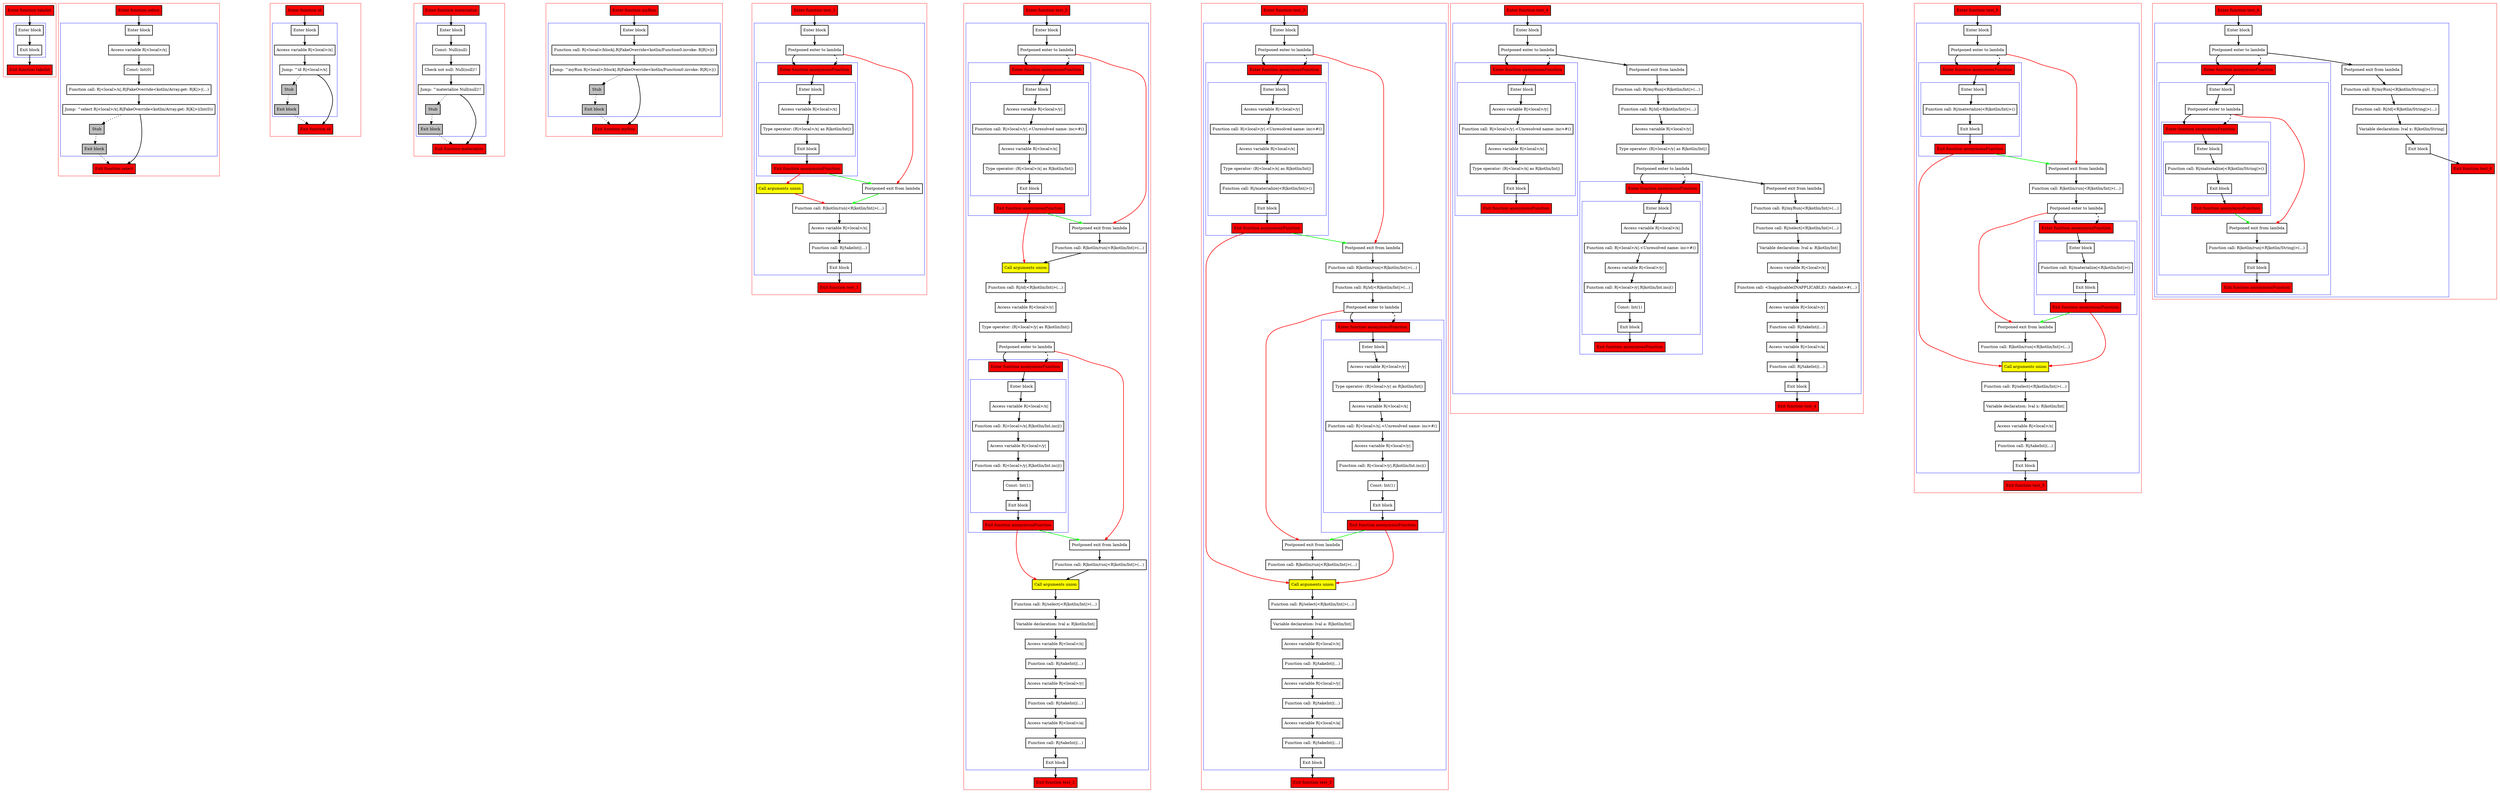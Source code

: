 digraph flowFromInplaceLambda_kt {
    graph [nodesep=3]
    node [shape=box penwidth=2]
    edge [penwidth=2]

    subgraph cluster_0 {
        color=red
        0 [label="Enter function takeInt" style="filled" fillcolor=red];
        subgraph cluster_1 {
            color=blue
            1 [label="Enter block"];
            2 [label="Exit block"];
        }
        3 [label="Exit function takeInt" style="filled" fillcolor=red];
    }
    0 -> {1};
    1 -> {2};
    2 -> {3};

    subgraph cluster_2 {
        color=red
        4 [label="Enter function select" style="filled" fillcolor=red];
        subgraph cluster_3 {
            color=blue
            5 [label="Enter block"];
            6 [label="Access variable R|<local>/x|"];
            7 [label="Const: Int(0)"];
            8 [label="Function call: R|<local>/x|.R|FakeOverride<kotlin/Array.get: R|K|>|(...)"];
            9 [label="Jump: ^select R|<local>/x|.R|FakeOverride<kotlin/Array.get: R|K|>|(Int(0))"];
            10 [label="Stub" style="filled" fillcolor=gray];
            11 [label="Exit block" style="filled" fillcolor=gray];
        }
        12 [label="Exit function select" style="filled" fillcolor=red];
    }
    4 -> {5};
    5 -> {6};
    6 -> {7};
    7 -> {8};
    8 -> {9};
    9 -> {12};
    9 -> {10} [style=dotted];
    10 -> {11} [style=dotted];
    11 -> {12} [style=dotted];

    subgraph cluster_4 {
        color=red
        13 [label="Enter function id" style="filled" fillcolor=red];
        subgraph cluster_5 {
            color=blue
            14 [label="Enter block"];
            15 [label="Access variable R|<local>/x|"];
            16 [label="Jump: ^id R|<local>/x|"];
            17 [label="Stub" style="filled" fillcolor=gray];
            18 [label="Exit block" style="filled" fillcolor=gray];
        }
        19 [label="Exit function id" style="filled" fillcolor=red];
    }
    13 -> {14};
    14 -> {15};
    15 -> {16};
    16 -> {19};
    16 -> {17} [style=dotted];
    17 -> {18} [style=dotted];
    18 -> {19} [style=dotted];

    subgraph cluster_6 {
        color=red
        20 [label="Enter function materialize" style="filled" fillcolor=red];
        subgraph cluster_7 {
            color=blue
            21 [label="Enter block"];
            22 [label="Const: Null(null)"];
            23 [label="Check not null: Null(null)!!"];
            24 [label="Jump: ^materialize Null(null)!!"];
            25 [label="Stub" style="filled" fillcolor=gray];
            26 [label="Exit block" style="filled" fillcolor=gray];
        }
        27 [label="Exit function materialize" style="filled" fillcolor=red];
    }
    20 -> {21};
    21 -> {22};
    22 -> {23};
    23 -> {24};
    24 -> {27};
    24 -> {25} [style=dotted];
    25 -> {26} [style=dotted];
    26 -> {27} [style=dotted];

    subgraph cluster_8 {
        color=red
        28 [label="Enter function myRun" style="filled" fillcolor=red];
        subgraph cluster_9 {
            color=blue
            29 [label="Enter block"];
            30 [label="Function call: R|<local>/block|.R|FakeOverride<kotlin/Function0.invoke: R|R|>|()"];
            31 [label="Jump: ^myRun R|<local>/block|.R|FakeOverride<kotlin/Function0.invoke: R|R|>|()"];
            32 [label="Stub" style="filled" fillcolor=gray];
            33 [label="Exit block" style="filled" fillcolor=gray];
        }
        34 [label="Exit function myRun" style="filled" fillcolor=red];
    }
    28 -> {29};
    29 -> {30};
    30 -> {31};
    31 -> {34};
    31 -> {32} [style=dotted];
    32 -> {33} [style=dotted];
    33 -> {34} [style=dotted];

    subgraph cluster_10 {
        color=red
        35 [label="Enter function test_1" style="filled" fillcolor=red];
        subgraph cluster_11 {
            color=blue
            36 [label="Enter block"];
            37 [label="Postponed enter to lambda"];
            subgraph cluster_12 {
                color=blue
                45 [label="Enter function anonymousFunction" style="filled" fillcolor=red];
                subgraph cluster_13 {
                    color=blue
                    46 [label="Enter block"];
                    47 [label="Access variable R|<local>/x|"];
                    48 [label="Type operator: (R|<local>/x| as R|kotlin/Int|)"];
                    49 [label="Exit block"];
                }
                50 [label="Exit function anonymousFunction" style="filled" fillcolor=red];
            }
            38 [label="Call arguments union" style="filled" fillcolor=yellow];
            39 [label="Postponed exit from lambda"];
            40 [label="Function call: R|kotlin/run|<R|kotlin/Int|>(...)"];
            41 [label="Access variable R|<local>/x|"];
            42 [label="Function call: R|/takeInt|(...)"];
            43 [label="Exit block"];
        }
        44 [label="Exit function test_1" style="filled" fillcolor=red];
    }
    35 -> {36};
    36 -> {37};
    37 -> {45};
    37 -> {39} [color=red];
    37 -> {45} [style=dashed];
    38 -> {40} [color=red];
    39 -> {40} [color=green];
    40 -> {41};
    41 -> {42};
    42 -> {43};
    43 -> {44};
    45 -> {46};
    46 -> {47};
    47 -> {48};
    48 -> {49};
    49 -> {50};
    50 -> {38} [color=red];
    50 -> {39} [color=green];

    subgraph cluster_14 {
        color=red
        51 [label="Enter function test_2" style="filled" fillcolor=red];
        subgraph cluster_15 {
            color=blue
            52 [label="Enter block"];
            53 [label="Postponed enter to lambda"];
            subgraph cluster_16 {
                color=blue
                74 [label="Enter function anonymousFunction" style="filled" fillcolor=red];
                subgraph cluster_17 {
                    color=blue
                    75 [label="Enter block"];
                    76 [label="Access variable R|<local>/y|"];
                    77 [label="Function call: R|<local>/y|.<Unresolved name: inc>#()"];
                    78 [label="Access variable R|<local>/x|"];
                    79 [label="Type operator: (R|<local>/x| as R|kotlin/Int|)"];
                    80 [label="Exit block"];
                }
                81 [label="Exit function anonymousFunction" style="filled" fillcolor=red];
            }
            54 [label="Postponed exit from lambda"];
            55 [label="Function call: R|kotlin/run|<R|kotlin/Int|>(...)"];
            56 [label="Call arguments union" style="filled" fillcolor=yellow];
            57 [label="Function call: R|/id|<R|kotlin/Int|>(...)"];
            58 [label="Access variable R|<local>/y|"];
            59 [label="Type operator: (R|<local>/y| as R|kotlin/Int|)"];
            60 [label="Postponed enter to lambda"];
            subgraph cluster_18 {
                color=blue
                82 [label="Enter function anonymousFunction" style="filled" fillcolor=red];
                subgraph cluster_19 {
                    color=blue
                    83 [label="Enter block"];
                    84 [label="Access variable R|<local>/x|"];
                    85 [label="Function call: R|<local>/x|.R|kotlin/Int.inc|()"];
                    86 [label="Access variable R|<local>/y|"];
                    87 [label="Function call: R|<local>/y|.R|kotlin/Int.inc|()"];
                    88 [label="Const: Int(1)"];
                    89 [label="Exit block"];
                }
                90 [label="Exit function anonymousFunction" style="filled" fillcolor=red];
            }
            61 [label="Postponed exit from lambda"];
            62 [label="Function call: R|kotlin/run|<R|kotlin/Int|>(...)"];
            63 [label="Call arguments union" style="filled" fillcolor=yellow];
            64 [label="Function call: R|/select|<R|kotlin/Int|>(...)"];
            65 [label="Variable declaration: lval a: R|kotlin/Int|"];
            66 [label="Access variable R|<local>/x|"];
            67 [label="Function call: R|/takeInt|(...)"];
            68 [label="Access variable R|<local>/y|"];
            69 [label="Function call: R|/takeInt|(...)"];
            70 [label="Access variable R|<local>/a|"];
            71 [label="Function call: R|/takeInt|(...)"];
            72 [label="Exit block"];
        }
        73 [label="Exit function test_2" style="filled" fillcolor=red];
    }
    51 -> {52};
    52 -> {53};
    53 -> {74};
    53 -> {54} [color=red];
    53 -> {74} [style=dashed];
    54 -> {55};
    55 -> {56};
    56 -> {57};
    57 -> {58};
    58 -> {59};
    59 -> {60};
    60 -> {82};
    60 -> {61} [color=red];
    60 -> {82} [style=dashed];
    61 -> {62};
    62 -> {63};
    63 -> {64};
    64 -> {65};
    65 -> {66};
    66 -> {67};
    67 -> {68};
    68 -> {69};
    69 -> {70};
    70 -> {71};
    71 -> {72};
    72 -> {73};
    74 -> {75};
    75 -> {76};
    76 -> {77};
    77 -> {78};
    78 -> {79};
    79 -> {80};
    80 -> {81};
    81 -> {56} [color=red];
    81 -> {54} [color=green];
    82 -> {83};
    83 -> {84};
    84 -> {85};
    85 -> {86};
    86 -> {87};
    87 -> {88};
    88 -> {89};
    89 -> {90};
    90 -> {63} [color=red];
    90 -> {61} [color=green];

    subgraph cluster_20 {
        color=red
        91 [label="Enter function test_3" style="filled" fillcolor=red];
        subgraph cluster_21 {
            color=blue
            92 [label="Enter block"];
            93 [label="Postponed enter to lambda"];
            subgraph cluster_22 {
                color=blue
                111 [label="Enter function anonymousFunction" style="filled" fillcolor=red];
                subgraph cluster_23 {
                    color=blue
                    112 [label="Enter block"];
                    113 [label="Access variable R|<local>/y|"];
                    114 [label="Function call: R|<local>/y|.<Unresolved name: inc>#()"];
                    115 [label="Access variable R|<local>/x|"];
                    116 [label="Type operator: (R|<local>/x| as R|kotlin/Int|)"];
                    117 [label="Function call: R|/materialize|<R|kotlin/Int|>()"];
                    118 [label="Exit block"];
                }
                119 [label="Exit function anonymousFunction" style="filled" fillcolor=red];
            }
            94 [label="Postponed exit from lambda"];
            95 [label="Function call: R|kotlin/run|<R|kotlin/Int|>(...)"];
            96 [label="Function call: R|/id|<R|kotlin/Int|>(...)"];
            97 [label="Postponed enter to lambda"];
            subgraph cluster_24 {
                color=blue
                120 [label="Enter function anonymousFunction" style="filled" fillcolor=red];
                subgraph cluster_25 {
                    color=blue
                    121 [label="Enter block"];
                    122 [label="Access variable R|<local>/y|"];
                    123 [label="Type operator: (R|<local>/y| as R|kotlin/Int|)"];
                    124 [label="Access variable R|<local>/x|"];
                    125 [label="Function call: R|<local>/x|.<Unresolved name: inc>#()"];
                    126 [label="Access variable R|<local>/y|"];
                    127 [label="Function call: R|<local>/y|.R|kotlin/Int.inc|()"];
                    128 [label="Const: Int(1)"];
                    129 [label="Exit block"];
                }
                130 [label="Exit function anonymousFunction" style="filled" fillcolor=red];
            }
            98 [label="Postponed exit from lambda"];
            99 [label="Function call: R|kotlin/run|<R|kotlin/Int|>(...)"];
            100 [label="Call arguments union" style="filled" fillcolor=yellow];
            101 [label="Function call: R|/select|<R|kotlin/Int|>(...)"];
            102 [label="Variable declaration: lval a: R|kotlin/Int|"];
            103 [label="Access variable R|<local>/x|"];
            104 [label="Function call: R|/takeInt|(...)"];
            105 [label="Access variable R|<local>/y|"];
            106 [label="Function call: R|/takeInt|(...)"];
            107 [label="Access variable R|<local>/a|"];
            108 [label="Function call: R|/takeInt|(...)"];
            109 [label="Exit block"];
        }
        110 [label="Exit function test_3" style="filled" fillcolor=red];
    }
    91 -> {92};
    92 -> {93};
    93 -> {111};
    93 -> {94} [color=red];
    93 -> {111} [style=dashed];
    94 -> {95};
    95 -> {96};
    96 -> {97};
    97 -> {120};
    97 -> {98} [color=red];
    97 -> {120} [style=dashed];
    98 -> {99};
    99 -> {100};
    100 -> {101};
    101 -> {102};
    102 -> {103};
    103 -> {104};
    104 -> {105};
    105 -> {106};
    106 -> {107};
    107 -> {108};
    108 -> {109};
    109 -> {110};
    111 -> {112};
    112 -> {113};
    113 -> {114};
    114 -> {115};
    115 -> {116};
    116 -> {117};
    117 -> {118};
    118 -> {119};
    119 -> {100} [color=red];
    119 -> {94} [color=green];
    120 -> {121};
    121 -> {122};
    122 -> {123};
    123 -> {124};
    124 -> {125};
    125 -> {126};
    126 -> {127};
    127 -> {128};
    128 -> {129};
    129 -> {130};
    130 -> {100} [color=red];
    130 -> {98} [color=green];

    subgraph cluster_26 {
        color=red
        131 [label="Enter function test_4" style="filled" fillcolor=red];
        subgraph cluster_27 {
            color=blue
            132 [label="Enter block"];
            133 [label="Postponed enter to lambda"];
            subgraph cluster_28 {
                color=blue
                152 [label="Enter function anonymousFunction" style="filled" fillcolor=red];
                subgraph cluster_29 {
                    color=blue
                    153 [label="Enter block"];
                    154 [label="Access variable R|<local>/y|"];
                    155 [label="Function call: R|<local>/y|.<Unresolved name: inc>#()"];
                    156 [label="Access variable R|<local>/x|"];
                    157 [label="Type operator: (R|<local>/x| as R|kotlin/Int|)"];
                    158 [label="Exit block"];
                }
                159 [label="Exit function anonymousFunction" style="filled" fillcolor=red];
            }
            134 [label="Postponed exit from lambda"];
            135 [label="Function call: R|/myRun|<R|kotlin/Int|>(...)"];
            136 [label="Function call: R|/id|<R|kotlin/Int|>(...)"];
            137 [label="Access variable R|<local>/y|"];
            138 [label="Type operator: (R|<local>/y| as R|kotlin/Int|)"];
            139 [label="Postponed enter to lambda"];
            subgraph cluster_30 {
                color=blue
                160 [label="Enter function anonymousFunction" style="filled" fillcolor=red];
                subgraph cluster_31 {
                    color=blue
                    161 [label="Enter block"];
                    162 [label="Access variable R|<local>/x|"];
                    163 [label="Function call: R|<local>/x|.<Unresolved name: inc>#()"];
                    164 [label="Access variable R|<local>/y|"];
                    165 [label="Function call: R|<local>/y|.R|kotlin/Int.inc|()"];
                    166 [label="Const: Int(1)"];
                    167 [label="Exit block"];
                }
                168 [label="Exit function anonymousFunction" style="filled" fillcolor=red];
            }
            140 [label="Postponed exit from lambda"];
            141 [label="Function call: R|/myRun|<R|kotlin/Int|>(...)"];
            142 [label="Function call: R|/select|<R|kotlin/Int|>(...)"];
            143 [label="Variable declaration: lval a: R|kotlin/Int|"];
            144 [label="Access variable R|<local>/x|"];
            145 [label="Function call: <Inapplicable(INAPPLICABLE): /takeInt>#(...)"];
            146 [label="Access variable R|<local>/y|"];
            147 [label="Function call: R|/takeInt|(...)"];
            148 [label="Access variable R|<local>/a|"];
            149 [label="Function call: R|/takeInt|(...)"];
            150 [label="Exit block"];
        }
        151 [label="Exit function test_4" style="filled" fillcolor=red];
    }
    131 -> {132};
    132 -> {133};
    133 -> {134 152};
    133 -> {152} [style=dashed];
    134 -> {135};
    135 -> {136};
    136 -> {137};
    137 -> {138};
    138 -> {139};
    139 -> {140 160};
    139 -> {160} [style=dashed];
    140 -> {141};
    141 -> {142};
    142 -> {143};
    143 -> {144};
    144 -> {145};
    145 -> {146};
    146 -> {147};
    147 -> {148};
    148 -> {149};
    149 -> {150};
    150 -> {151};
    152 -> {153};
    153 -> {154};
    154 -> {155};
    155 -> {156};
    156 -> {157};
    157 -> {158};
    158 -> {159};
    160 -> {161};
    161 -> {162};
    162 -> {163};
    163 -> {164};
    164 -> {165};
    165 -> {166};
    166 -> {167};
    167 -> {168};

    subgraph cluster_32 {
        color=red
        169 [label="Enter function test_5" style="filled" fillcolor=red];
        subgraph cluster_33 {
            color=blue
            170 [label="Enter block"];
            171 [label="Postponed enter to lambda"];
            subgraph cluster_34 {
                color=blue
                184 [label="Enter function anonymousFunction" style="filled" fillcolor=red];
                subgraph cluster_35 {
                    color=blue
                    185 [label="Enter block"];
                    186 [label="Function call: R|/materialize|<R|kotlin/Int|>()"];
                    187 [label="Exit block"];
                }
                188 [label="Exit function anonymousFunction" style="filled" fillcolor=red];
            }
            172 [label="Postponed exit from lambda"];
            173 [label="Function call: R|kotlin/run|<R|kotlin/Int|>(...)"];
            174 [label="Postponed enter to lambda"];
            subgraph cluster_36 {
                color=blue
                189 [label="Enter function anonymousFunction" style="filled" fillcolor=red];
                subgraph cluster_37 {
                    color=blue
                    190 [label="Enter block"];
                    191 [label="Function call: R|/materialize|<R|kotlin/Int|>()"];
                    192 [label="Exit block"];
                }
                193 [label="Exit function anonymousFunction" style="filled" fillcolor=red];
            }
            175 [label="Postponed exit from lambda"];
            176 [label="Function call: R|kotlin/run|<R|kotlin/Int|>(...)"];
            177 [label="Call arguments union" style="filled" fillcolor=yellow];
            178 [label="Function call: R|/select|<R|kotlin/Int|>(...)"];
            179 [label="Variable declaration: lval x: R|kotlin/Int|"];
            180 [label="Access variable R|<local>/x|"];
            181 [label="Function call: R|/takeInt|(...)"];
            182 [label="Exit block"];
        }
        183 [label="Exit function test_5" style="filled" fillcolor=red];
    }
    169 -> {170};
    170 -> {171};
    171 -> {184};
    171 -> {172} [color=red];
    171 -> {184} [style=dashed];
    172 -> {173};
    173 -> {174};
    174 -> {189};
    174 -> {175} [color=red];
    174 -> {189} [style=dashed];
    175 -> {176};
    176 -> {177};
    177 -> {178};
    178 -> {179};
    179 -> {180};
    180 -> {181};
    181 -> {182};
    182 -> {183};
    184 -> {185};
    185 -> {186};
    186 -> {187};
    187 -> {188};
    188 -> {177} [color=red];
    188 -> {172} [color=green];
    189 -> {190};
    190 -> {191};
    191 -> {192};
    192 -> {193};
    193 -> {177} [color=red];
    193 -> {175} [color=green];

    subgraph cluster_38 {
        color=red
        194 [label="Enter function test_6" style="filled" fillcolor=red];
        subgraph cluster_39 {
            color=blue
            195 [label="Enter block"];
            196 [label="Postponed enter to lambda"];
            subgraph cluster_40 {
                color=blue
                203 [label="Enter function anonymousFunction" style="filled" fillcolor=red];
                subgraph cluster_41 {
                    color=blue
                    204 [label="Enter block"];
                    205 [label="Postponed enter to lambda"];
                    subgraph cluster_42 {
                        color=blue
                        210 [label="Enter function anonymousFunction" style="filled" fillcolor=red];
                        subgraph cluster_43 {
                            color=blue
                            211 [label="Enter block"];
                            212 [label="Function call: R|/materialize|<R|kotlin/String|>()"];
                            213 [label="Exit block"];
                        }
                        214 [label="Exit function anonymousFunction" style="filled" fillcolor=red];
                    }
                    206 [label="Postponed exit from lambda"];
                    207 [label="Function call: R|kotlin/run|<R|kotlin/String|>(...)"];
                    208 [label="Exit block"];
                }
                209 [label="Exit function anonymousFunction" style="filled" fillcolor=red];
            }
            197 [label="Postponed exit from lambda"];
            198 [label="Function call: R|/myRun|<R|kotlin/String|>(...)"];
            199 [label="Function call: R|/id|<R|kotlin/String|>(...)"];
            200 [label="Variable declaration: lval x: R|kotlin/String|"];
            201 [label="Exit block"];
        }
        202 [label="Exit function test_6" style="filled" fillcolor=red];
    }
    194 -> {195};
    195 -> {196};
    196 -> {197 203};
    196 -> {203} [style=dashed];
    197 -> {198};
    198 -> {199};
    199 -> {200};
    200 -> {201};
    201 -> {202};
    203 -> {204};
    204 -> {205};
    205 -> {210};
    205 -> {206} [color=red];
    205 -> {210} [style=dashed];
    206 -> {207};
    207 -> {208};
    208 -> {209};
    210 -> {211};
    211 -> {212};
    212 -> {213};
    213 -> {214};
    214 -> {206} [color=green];

}
